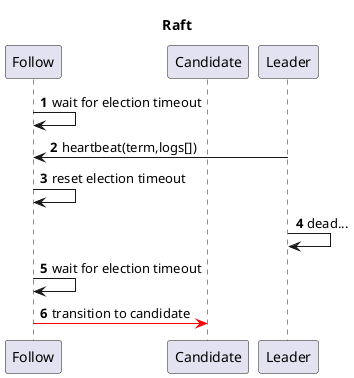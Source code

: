 @startuml

title Raft

participant "Follow" as f
participant "Candidate" as c
participant "Leader" as l

autonumber

f -> f: wait for election timeout
l -> f: heartbeat(term,logs[])
f -> f: reset election timeout
l -> l: dead...
f -> f: wait for election timeout
f -[#red]> c: transition to candidate

@enduml

